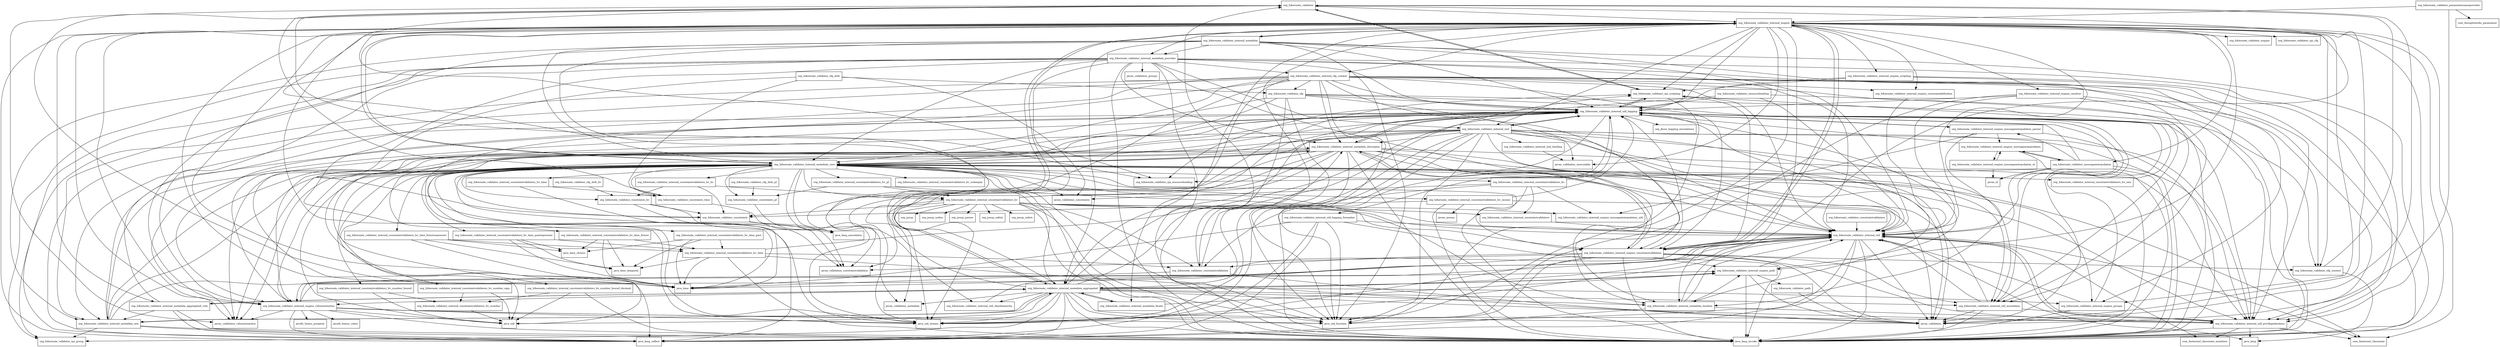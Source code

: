 digraph hibernate_validator_6_0_5_Final_package_dependencies {
  node [shape = box, fontsize=10.0];
  org_hibernate_validator -> java_time;
  org_hibernate_validator -> javax_validation;
  org_hibernate_validator -> javax_validation_valueextraction;
  org_hibernate_validator -> org_hibernate_validator_internal_engine;
  org_hibernate_validator -> org_hibernate_validator_spi_resourceloading;
  org_hibernate_validator -> org_hibernate_validator_spi_scripting;
  org_hibernate_validator_cfg -> java_lang_invoke;
  org_hibernate_validator_cfg -> java_util_function;
  org_hibernate_validator_cfg -> java_util_stream;
  org_hibernate_validator_cfg -> org_hibernate_validator_cfg_context;
  org_hibernate_validator_cfg -> org_hibernate_validator_internal_metadata_core;
  org_hibernate_validator_cfg -> org_hibernate_validator_internal_util;
  org_hibernate_validator_cfg -> org_hibernate_validator_internal_util_annotation;
  org_hibernate_validator_cfg -> org_hibernate_validator_internal_util_logging;
  org_hibernate_validator_cfg_context -> java_lang;
  org_hibernate_validator_cfg_context -> org_hibernate_validator;
  org_hibernate_validator_cfg_defs -> javax_validation_constraints;
  org_hibernate_validator_cfg_defs -> org_hibernate_validator_cfg;
  org_hibernate_validator_cfg_defs -> org_hibernate_validator_constraints;
  org_hibernate_validator_cfg_defs -> org_hibernate_validator_constraints_time;
  org_hibernate_validator_cfg_defs_br -> org_hibernate_validator_constraints_br;
  org_hibernate_validator_cfg_defs_pl -> org_hibernate_validator_constraints_pl;
  org_hibernate_validator_constraints -> java_lang_annotation;
  org_hibernate_validator_constraints -> javax_validation_constraintvalidation;
  org_hibernate_validator_constraints_br -> java_lang_annotation;
  org_hibernate_validator_constraints_br -> javax_validation_constraintvalidation;
  org_hibernate_validator_constraints_br -> org_hibernate_validator_constraints;
  org_hibernate_validator_constraints_pl -> java_lang_annotation;
  org_hibernate_validator_constraints_time -> java_lang_annotation;
  org_hibernate_validator_constraints_time -> org_hibernate_validator;
  org_hibernate_validator_constraintvalidation -> java_time;
  org_hibernate_validator_constraintvalidation -> javax_validation;
  org_hibernate_validator_constraintvalidation -> org_hibernate_validator;
  org_hibernate_validator_constraintvalidation -> org_hibernate_validator_spi_scripting;
  org_hibernate_validator_constraintvalidators -> org_hibernate_validator_internal_util;
  org_hibernate_validator_internal_cfg_context -> java_lang_invoke;
  org_hibernate_validator_internal_cfg_context -> java_lang_reflect;
  org_hibernate_validator_internal_cfg_context -> java_util_function;
  org_hibernate_validator_internal_cfg_context -> java_util_stream;
  org_hibernate_validator_internal_cfg_context -> org_hibernate_validator_cfg;
  org_hibernate_validator_internal_cfg_context -> org_hibernate_validator_cfg_context;
  org_hibernate_validator_internal_cfg_context -> org_hibernate_validator_internal_engine_constraintdefinition;
  org_hibernate_validator_internal_cfg_context -> org_hibernate_validator_internal_engine_constraintvalidation;
  org_hibernate_validator_internal_cfg_context -> org_hibernate_validator_internal_engine_valueextraction;
  org_hibernate_validator_internal_cfg_context -> org_hibernate_validator_internal_metadata_aggregated;
  org_hibernate_validator_internal_cfg_context -> org_hibernate_validator_internal_metadata_core;
  org_hibernate_validator_internal_cfg_context -> org_hibernate_validator_internal_metadata_descriptor;
  org_hibernate_validator_internal_cfg_context -> org_hibernate_validator_internal_metadata_location;
  org_hibernate_validator_internal_cfg_context -> org_hibernate_validator_internal_metadata_raw;
  org_hibernate_validator_internal_cfg_context -> org_hibernate_validator_internal_util;
  org_hibernate_validator_internal_cfg_context -> org_hibernate_validator_internal_util_annotation;
  org_hibernate_validator_internal_cfg_context -> org_hibernate_validator_internal_util_logging;
  org_hibernate_validator_internal_cfg_context -> org_hibernate_validator_internal_util_privilegedactions;
  org_hibernate_validator_internal_cfg_context -> org_hibernate_validator_spi_group;
  org_hibernate_validator_internal_constraintvalidators -> org_hibernate_validator_internal_util;
  org_hibernate_validator_internal_constraintvalidators_bv -> java_lang_invoke;
  org_hibernate_validator_internal_constraintvalidators_bv -> javax_validation_constraints;
  org_hibernate_validator_internal_constraintvalidators_bv -> org_hibernate_validator_constraintvalidation;
  org_hibernate_validator_internal_constraintvalidators_bv -> org_hibernate_validator_internal_constraintvalidators;
  org_hibernate_validator_internal_constraintvalidators_bv -> org_hibernate_validator_internal_engine_messageinterpolation_util;
  org_hibernate_validator_internal_constraintvalidators_bv -> org_hibernate_validator_internal_util_logging;
  org_hibernate_validator_internal_constraintvalidators_bv_money -> java_lang_invoke;
  org_hibernate_validator_internal_constraintvalidators_bv_money -> javax_money;
  org_hibernate_validator_internal_constraintvalidators_bv_money -> org_hibernate_validator_constraints;
  org_hibernate_validator_internal_constraintvalidators_bv_money -> org_hibernate_validator_internal_util;
  org_hibernate_validator_internal_constraintvalidators_bv_money -> org_hibernate_validator_internal_util_logging;
  org_hibernate_validator_internal_constraintvalidators_bv_number -> java_util;
  org_hibernate_validator_internal_constraintvalidators_bv_number_bound -> java_util;
  org_hibernate_validator_internal_constraintvalidators_bv_number_bound -> org_hibernate_validator_internal_constraintvalidators_bv_number;
  org_hibernate_validator_internal_constraintvalidators_bv_number_bound_decimal -> java_lang_invoke;
  org_hibernate_validator_internal_constraintvalidators_bv_number_bound_decimal -> java_util;
  org_hibernate_validator_internal_constraintvalidators_bv_number_bound_decimal -> org_hibernate_validator_internal_constraintvalidators_bv_number;
  org_hibernate_validator_internal_constraintvalidators_bv_number_bound_decimal -> org_hibernate_validator_internal_util_logging;
  org_hibernate_validator_internal_constraintvalidators_bv_number_sign -> java_util;
  org_hibernate_validator_internal_constraintvalidators_bv_number_sign -> org_hibernate_validator_internal_constraintvalidators_bv_number;
  org_hibernate_validator_internal_constraintvalidators_bv_size -> java_lang_invoke;
  org_hibernate_validator_internal_constraintvalidators_bv_size -> org_hibernate_validator_internal_util_logging;
  org_hibernate_validator_internal_constraintvalidators_bv_time -> java_lang_invoke;
  org_hibernate_validator_internal_constraintvalidators_bv_time -> java_time;
  org_hibernate_validator_internal_constraintvalidators_bv_time -> java_time_temporal;
  org_hibernate_validator_internal_constraintvalidators_bv_time -> javax_validation;
  org_hibernate_validator_internal_constraintvalidators_bv_time -> org_hibernate_validator_constraintvalidation;
  org_hibernate_validator_internal_constraintvalidators_bv_time -> org_hibernate_validator_internal_util_logging;
  org_hibernate_validator_internal_constraintvalidators_bv_time_future -> java_time;
  org_hibernate_validator_internal_constraintvalidators_bv_time_future -> java_time_chrono;
  org_hibernate_validator_internal_constraintvalidators_bv_time_future -> java_time_temporal;
  org_hibernate_validator_internal_constraintvalidators_bv_time_future -> org_hibernate_validator_internal_constraintvalidators_bv_time;
  org_hibernate_validator_internal_constraintvalidators_bv_time_futureorpresent -> java_time;
  org_hibernate_validator_internal_constraintvalidators_bv_time_futureorpresent -> java_time_chrono;
  org_hibernate_validator_internal_constraintvalidators_bv_time_futureorpresent -> java_time_temporal;
  org_hibernate_validator_internal_constraintvalidators_bv_time_futureorpresent -> org_hibernate_validator_internal_constraintvalidators_bv_time;
  org_hibernate_validator_internal_constraintvalidators_bv_time_past -> java_time;
  org_hibernate_validator_internal_constraintvalidators_bv_time_past -> java_time_chrono;
  org_hibernate_validator_internal_constraintvalidators_bv_time_past -> java_time_temporal;
  org_hibernate_validator_internal_constraintvalidators_bv_time_past -> org_hibernate_validator_internal_constraintvalidators_bv_time;
  org_hibernate_validator_internal_constraintvalidators_bv_time_pastorpresent -> java_time;
  org_hibernate_validator_internal_constraintvalidators_bv_time_pastorpresent -> java_time_chrono;
  org_hibernate_validator_internal_constraintvalidators_bv_time_pastorpresent -> java_time_temporal;
  org_hibernate_validator_internal_constraintvalidators_bv_time_pastorpresent -> org_hibernate_validator_internal_constraintvalidators_bv_time;
  org_hibernate_validator_internal_constraintvalidators_hv -> java_lang_invoke;
  org_hibernate_validator_internal_constraintvalidators_hv -> java_util_function;
  org_hibernate_validator_internal_constraintvalidators_hv -> java_util_stream;
  org_hibernate_validator_internal_constraintvalidators_hv -> javax_validation_constraintvalidation;
  org_hibernate_validator_internal_constraintvalidators_hv -> org_hibernate_validator_constraints;
  org_hibernate_validator_internal_constraintvalidators_hv -> org_hibernate_validator_constraintvalidation;
  org_hibernate_validator_internal_constraintvalidators_hv -> org_hibernate_validator_internal_constraintvalidators;
  org_hibernate_validator_internal_constraintvalidators_hv -> org_hibernate_validator_internal_engine_constraintvalidation;
  org_hibernate_validator_internal_constraintvalidators_hv -> org_hibernate_validator_internal_engine_messageinterpolation_util;
  org_hibernate_validator_internal_constraintvalidators_hv -> org_hibernate_validator_internal_util;
  org_hibernate_validator_internal_constraintvalidators_hv -> org_hibernate_validator_internal_util_logging;
  org_hibernate_validator_internal_constraintvalidators_hv -> org_hibernate_validator_spi_scripting;
  org_hibernate_validator_internal_constraintvalidators_hv -> org_jsoup;
  org_hibernate_validator_internal_constraintvalidators_hv -> org_jsoup_nodes;
  org_hibernate_validator_internal_constraintvalidators_hv -> org_jsoup_parser;
  org_hibernate_validator_internal_constraintvalidators_hv -> org_jsoup_safety;
  org_hibernate_validator_internal_constraintvalidators_hv -> org_jsoup_select;
  org_hibernate_validator_internal_constraintvalidators_hv_br -> org_hibernate_validator_constraints;
  org_hibernate_validator_internal_constraintvalidators_hv_br -> org_hibernate_validator_constraints_br;
  org_hibernate_validator_internal_constraintvalidators_hv_br -> org_hibernate_validator_internal_constraintvalidators_hv;
  org_hibernate_validator_internal_constraintvalidators_hv_pl -> org_hibernate_validator_constraints_pl;
  org_hibernate_validator_internal_constraintvalidators_hv_pl -> org_hibernate_validator_internal_constraintvalidators_hv;
  org_hibernate_validator_internal_constraintvalidators_hv_pl -> org_hibernate_validator_internal_util;
  org_hibernate_validator_internal_constraintvalidators_hv_time -> java_time;
  org_hibernate_validator_internal_constraintvalidators_hv_time -> org_hibernate_validator_constraints_time;
  org_hibernate_validator_internal_engine -> com_fasterxml_classmate;
  org_hibernate_validator_internal_engine -> java_lang_invoke;
  org_hibernate_validator_internal_engine -> java_lang_reflect;
  org_hibernate_validator_internal_engine -> java_time;
  org_hibernate_validator_internal_engine -> java_util;
  org_hibernate_validator_internal_engine -> java_util_function;
  org_hibernate_validator_internal_engine -> java_util_stream;
  org_hibernate_validator_internal_engine -> javax_validation;
  org_hibernate_validator_internal_engine -> javax_validation_executable;
  org_hibernate_validator_internal_engine -> javax_validation_valueextraction;
  org_hibernate_validator_internal_engine -> org_hibernate_validator_cfg_context;
  org_hibernate_validator_internal_engine -> org_hibernate_validator_constraintvalidation;
  org_hibernate_validator_internal_engine -> org_hibernate_validator_engine;
  org_hibernate_validator_internal_engine -> org_hibernate_validator_internal_cfg_context;
  org_hibernate_validator_internal_engine -> org_hibernate_validator_internal_engine_constraintdefinition;
  org_hibernate_validator_internal_engine -> org_hibernate_validator_internal_engine_constraintvalidation;
  org_hibernate_validator_internal_engine -> org_hibernate_validator_internal_engine_groups;
  org_hibernate_validator_internal_engine -> org_hibernate_validator_internal_engine_path;
  org_hibernate_validator_internal_engine -> org_hibernate_validator_internal_engine_resolver;
  org_hibernate_validator_internal_engine -> org_hibernate_validator_internal_engine_scripting;
  org_hibernate_validator_internal_engine -> org_hibernate_validator_internal_engine_valueextraction;
  org_hibernate_validator_internal_engine -> org_hibernate_validator_internal_metadata;
  org_hibernate_validator_internal_engine -> org_hibernate_validator_internal_metadata_aggregated;
  org_hibernate_validator_internal_engine -> org_hibernate_validator_internal_metadata_aggregated_rule;
  org_hibernate_validator_internal_engine -> org_hibernate_validator_internal_metadata_core;
  org_hibernate_validator_internal_engine -> org_hibernate_validator_internal_metadata_facets;
  org_hibernate_validator_internal_engine -> org_hibernate_validator_internal_metadata_location;
  org_hibernate_validator_internal_engine -> org_hibernate_validator_internal_metadata_provider;
  org_hibernate_validator_internal_engine -> org_hibernate_validator_internal_util;
  org_hibernate_validator_internal_engine -> org_hibernate_validator_internal_util_logging;
  org_hibernate_validator_internal_engine -> org_hibernate_validator_internal_util_privilegedactions;
  org_hibernate_validator_internal_engine -> org_hibernate_validator_internal_xml;
  org_hibernate_validator_internal_engine -> org_hibernate_validator_messageinterpolation;
  org_hibernate_validator_internal_engine -> org_hibernate_validator_spi_cfg;
  org_hibernate_validator_internal_engine -> org_hibernate_validator_spi_resourceloading;
  org_hibernate_validator_internal_engine -> org_hibernate_validator_spi_scripting;
  org_hibernate_validator_internal_engine_constraintdefinition -> org_hibernate_validator_internal_util;
  org_hibernate_validator_internal_engine_constraintvalidation -> java_lang_invoke;
  org_hibernate_validator_internal_engine_constraintvalidation -> java_time;
  org_hibernate_validator_internal_engine_constraintvalidation -> java_util_function;
  org_hibernate_validator_internal_engine_constraintvalidation -> java_util_stream;
  org_hibernate_validator_internal_engine_constraintvalidation -> javax_validation;
  org_hibernate_validator_internal_engine_constraintvalidation -> javax_validation_constraintvalidation;
  org_hibernate_validator_internal_engine_constraintvalidation -> org_hibernate_validator_cfg_context;
  org_hibernate_validator_internal_engine_constraintvalidation -> org_hibernate_validator_constraintvalidation;
  org_hibernate_validator_internal_engine_constraintvalidation -> org_hibernate_validator_internal_engine;
  org_hibernate_validator_internal_engine_constraintvalidation -> org_hibernate_validator_internal_engine_path;
  org_hibernate_validator_internal_engine_constraintvalidation -> org_hibernate_validator_internal_metadata_descriptor;
  org_hibernate_validator_internal_engine_constraintvalidation -> org_hibernate_validator_internal_util;
  org_hibernate_validator_internal_engine_constraintvalidation -> org_hibernate_validator_internal_util_annotation;
  org_hibernate_validator_internal_engine_constraintvalidation -> org_hibernate_validator_internal_util_logging;
  org_hibernate_validator_internal_engine_constraintvalidation -> org_hibernate_validator_internal_util_privilegedactions;
  org_hibernate_validator_internal_engine_constraintvalidation -> org_hibernate_validator_spi_scripting;
  org_hibernate_validator_internal_engine_groups -> java_lang_invoke;
  org_hibernate_validator_internal_engine_groups -> org_hibernate_validator_internal_util;
  org_hibernate_validator_internal_engine_groups -> org_hibernate_validator_internal_util_logging;
  org_hibernate_validator_internal_engine_messageinterpolation -> java_lang_invoke;
  org_hibernate_validator_internal_engine_messageinterpolation -> org_hibernate_validator_internal_engine_messageinterpolation_el;
  org_hibernate_validator_internal_engine_messageinterpolation -> org_hibernate_validator_internal_util_logging;
  org_hibernate_validator_internal_engine_messageinterpolation -> org_hibernate_validator_messageinterpolation;
  org_hibernate_validator_internal_engine_messageinterpolation_el -> javax_el;
  org_hibernate_validator_internal_engine_messageinterpolation_el -> org_hibernate_validator_internal_engine_messageinterpolation;
  org_hibernate_validator_internal_engine_messageinterpolation_parser -> java_lang_invoke;
  org_hibernate_validator_internal_engine_messageinterpolation_parser -> org_hibernate_validator_internal_engine_messageinterpolation;
  org_hibernate_validator_internal_engine_messageinterpolation_parser -> org_hibernate_validator_internal_engine_messageinterpolation_util;
  org_hibernate_validator_internal_engine_messageinterpolation_parser -> org_hibernate_validator_internal_util;
  org_hibernate_validator_internal_engine_messageinterpolation_parser -> org_hibernate_validator_internal_util_logging;
  org_hibernate_validator_internal_engine_path -> java_lang_invoke;
  org_hibernate_validator_internal_engine_path -> javax_validation;
  org_hibernate_validator_internal_engine_path -> org_hibernate_validator_internal_metadata_aggregated;
  org_hibernate_validator_internal_engine_path -> org_hibernate_validator_internal_util;
  org_hibernate_validator_internal_engine_path -> org_hibernate_validator_internal_util_logging;
  org_hibernate_validator_internal_engine_path -> org_hibernate_validator_path;
  org_hibernate_validator_internal_engine_resolver -> java_lang_invoke;
  org_hibernate_validator_internal_engine_resolver -> java_util_function;
  org_hibernate_validator_internal_engine_resolver -> org_hibernate_validator_internal_util;
  org_hibernate_validator_internal_engine_resolver -> org_hibernate_validator_internal_util_logging;
  org_hibernate_validator_internal_engine_resolver -> org_hibernate_validator_internal_util_privilegedactions;
  org_hibernate_validator_internal_engine_scripting -> java_lang_invoke;
  org_hibernate_validator_internal_engine_scripting -> org_hibernate_validator_internal_util_logging;
  org_hibernate_validator_internal_engine_scripting -> org_hibernate_validator_internal_util_privilegedactions;
  org_hibernate_validator_internal_engine_scripting -> org_hibernate_validator_spi_scripting;
  org_hibernate_validator_internal_engine_valueextraction -> java_lang_invoke;
  org_hibernate_validator_internal_engine_valueextraction -> java_lang_reflect;
  org_hibernate_validator_internal_engine_valueextraction -> java_util;
  org_hibernate_validator_internal_engine_valueextraction -> java_util_function;
  org_hibernate_validator_internal_engine_valueextraction -> java_util_stream;
  org_hibernate_validator_internal_engine_valueextraction -> javafx_beans_property;
  org_hibernate_validator_internal_engine_valueextraction -> javafx_beans_value;
  org_hibernate_validator_internal_engine_valueextraction -> javax_validation_valueextraction;
  org_hibernate_validator_internal_engine_valueextraction -> org_hibernate_validator_internal_engine_path;
  org_hibernate_validator_internal_engine_valueextraction -> org_hibernate_validator_internal_util;
  org_hibernate_validator_internal_engine_valueextraction -> org_hibernate_validator_internal_util_logging;
  org_hibernate_validator_internal_engine_valueextraction -> org_hibernate_validator_internal_util_privilegedactions;
  org_hibernate_validator_internal_metadata -> java_lang_invoke;
  org_hibernate_validator_internal_metadata -> java_util_function;
  org_hibernate_validator_internal_metadata -> org_hibernate_validator_internal_engine;
  org_hibernate_validator_internal_metadata -> org_hibernate_validator_internal_engine_groups;
  org_hibernate_validator_internal_metadata -> org_hibernate_validator_internal_engine_valueextraction;
  org_hibernate_validator_internal_metadata -> org_hibernate_validator_internal_metadata_aggregated;
  org_hibernate_validator_internal_metadata -> org_hibernate_validator_internal_metadata_core;
  org_hibernate_validator_internal_metadata -> org_hibernate_validator_internal_metadata_provider;
  org_hibernate_validator_internal_metadata -> org_hibernate_validator_internal_metadata_raw;
  org_hibernate_validator_internal_metadata -> org_hibernate_validator_internal_util;
  org_hibernate_validator_internal_metadata -> org_hibernate_validator_internal_util_classhierarchy;
  org_hibernate_validator_internal_metadata -> org_hibernate_validator_internal_util_logging;
  org_hibernate_validator_internal_metadata_aggregated -> java_lang_invoke;
  org_hibernate_validator_internal_metadata_aggregated -> java_lang_reflect;
  org_hibernate_validator_internal_metadata_aggregated -> java_util;
  org_hibernate_validator_internal_metadata_aggregated -> java_util_function;
  org_hibernate_validator_internal_metadata_aggregated -> java_util_stream;
  org_hibernate_validator_internal_metadata_aggregated -> javax_validation;
  org_hibernate_validator_internal_metadata_aggregated -> javax_validation_metadata;
  org_hibernate_validator_internal_metadata_aggregated -> org_hibernate_validator;
  org_hibernate_validator_internal_metadata_aggregated -> org_hibernate_validator_internal_engine;
  org_hibernate_validator_internal_metadata_aggregated -> org_hibernate_validator_internal_engine_groups;
  org_hibernate_validator_internal_metadata_aggregated -> org_hibernate_validator_internal_engine_path;
  org_hibernate_validator_internal_metadata_aggregated -> org_hibernate_validator_internal_engine_valueextraction;
  org_hibernate_validator_internal_metadata_aggregated -> org_hibernate_validator_internal_metadata_aggregated_rule;
  org_hibernate_validator_internal_metadata_aggregated -> org_hibernate_validator_internal_metadata_core;
  org_hibernate_validator_internal_metadata_aggregated -> org_hibernate_validator_internal_metadata_descriptor;
  org_hibernate_validator_internal_metadata_aggregated -> org_hibernate_validator_internal_metadata_facets;
  org_hibernate_validator_internal_metadata_aggregated -> org_hibernate_validator_internal_metadata_location;
  org_hibernate_validator_internal_metadata_aggregated -> org_hibernate_validator_internal_metadata_raw;
  org_hibernate_validator_internal_metadata_aggregated -> org_hibernate_validator_internal_util;
  org_hibernate_validator_internal_metadata_aggregated -> org_hibernate_validator_internal_util_annotation;
  org_hibernate_validator_internal_metadata_aggregated -> org_hibernate_validator_internal_util_classhierarchy;
  org_hibernate_validator_internal_metadata_aggregated -> org_hibernate_validator_internal_util_logging;
  org_hibernate_validator_internal_metadata_aggregated -> org_hibernate_validator_internal_util_privilegedactions;
  org_hibernate_validator_internal_metadata_aggregated -> org_hibernate_validator_spi_group;
  org_hibernate_validator_internal_metadata_aggregated_rule -> java_lang_invoke;
  org_hibernate_validator_internal_metadata_aggregated_rule -> java_lang_reflect;
  org_hibernate_validator_internal_metadata_aggregated_rule -> org_hibernate_validator_internal_metadata_aggregated;
  org_hibernate_validator_internal_metadata_aggregated_rule -> org_hibernate_validator_internal_metadata_raw;
  org_hibernate_validator_internal_metadata_aggregated_rule -> org_hibernate_validator_internal_util_logging;
  org_hibernate_validator_internal_metadata_core -> com_fasterxml_classmate;
  org_hibernate_validator_internal_metadata_core -> java_lang_invoke;
  org_hibernate_validator_internal_metadata_core -> java_util;
  org_hibernate_validator_internal_metadata_core -> java_util_function;
  org_hibernate_validator_internal_metadata_core -> java_util_stream;
  org_hibernate_validator_internal_metadata_core -> javax_validation;
  org_hibernate_validator_internal_metadata_core -> javax_validation_constraints;
  org_hibernate_validator_internal_metadata_core -> javax_validation_constraintvalidation;
  org_hibernate_validator_internal_metadata_core -> javax_validation_metadata;
  org_hibernate_validator_internal_metadata_core -> javax_validation_valueextraction;
  org_hibernate_validator_internal_metadata_core -> org_hibernate_validator_constraints;
  org_hibernate_validator_internal_metadata_core -> org_hibernate_validator_constraints_br;
  org_hibernate_validator_internal_metadata_core -> org_hibernate_validator_constraints_pl;
  org_hibernate_validator_internal_metadata_core -> org_hibernate_validator_constraints_time;
  org_hibernate_validator_internal_metadata_core -> org_hibernate_validator_internal_constraintvalidators_bv;
  org_hibernate_validator_internal_metadata_core -> org_hibernate_validator_internal_constraintvalidators_bv_money;
  org_hibernate_validator_internal_metadata_core -> org_hibernate_validator_internal_constraintvalidators_bv_notempty;
  org_hibernate_validator_internal_metadata_core -> org_hibernate_validator_internal_constraintvalidators_bv_number_bound;
  org_hibernate_validator_internal_metadata_core -> org_hibernate_validator_internal_constraintvalidators_bv_number_bound_decimal;
  org_hibernate_validator_internal_metadata_core -> org_hibernate_validator_internal_constraintvalidators_bv_number_sign;
  org_hibernate_validator_internal_metadata_core -> org_hibernate_validator_internal_constraintvalidators_bv_size;
  org_hibernate_validator_internal_metadata_core -> org_hibernate_validator_internal_constraintvalidators_bv_time_future;
  org_hibernate_validator_internal_metadata_core -> org_hibernate_validator_internal_constraintvalidators_bv_time_futureorpresent;
  org_hibernate_validator_internal_metadata_core -> org_hibernate_validator_internal_constraintvalidators_bv_time_past;
  org_hibernate_validator_internal_metadata_core -> org_hibernate_validator_internal_constraintvalidators_bv_time_pastorpresent;
  org_hibernate_validator_internal_metadata_core -> org_hibernate_validator_internal_constraintvalidators_hv;
  org_hibernate_validator_internal_metadata_core -> org_hibernate_validator_internal_constraintvalidators_hv_br;
  org_hibernate_validator_internal_metadata_core -> org_hibernate_validator_internal_constraintvalidators_hv_pl;
  org_hibernate_validator_internal_metadata_core -> org_hibernate_validator_internal_constraintvalidators_hv_time;
  org_hibernate_validator_internal_metadata_core -> org_hibernate_validator_internal_engine;
  org_hibernate_validator_internal_metadata_core -> org_hibernate_validator_internal_engine_constraintvalidation;
  org_hibernate_validator_internal_metadata_core -> org_hibernate_validator_internal_engine_valueextraction;
  org_hibernate_validator_internal_metadata_core -> org_hibernate_validator_internal_metadata_descriptor;
  org_hibernate_validator_internal_metadata_core -> org_hibernate_validator_internal_metadata_location;
  org_hibernate_validator_internal_metadata_core -> org_hibernate_validator_internal_util;
  org_hibernate_validator_internal_metadata_core -> org_hibernate_validator_internal_util_logging;
  org_hibernate_validator_internal_metadata_core -> org_hibernate_validator_internal_util_privilegedactions;
  org_hibernate_validator_internal_metadata_descriptor -> java_lang_annotation;
  org_hibernate_validator_internal_metadata_descriptor -> java_lang_invoke;
  org_hibernate_validator_internal_metadata_descriptor -> java_lang_reflect;
  org_hibernate_validator_internal_metadata_descriptor -> java_util_function;
  org_hibernate_validator_internal_metadata_descriptor -> java_util_stream;
  org_hibernate_validator_internal_metadata_descriptor -> javax_validation;
  org_hibernate_validator_internal_metadata_descriptor -> javax_validation_constraintvalidation;
  org_hibernate_validator_internal_metadata_descriptor -> javax_validation_metadata;
  org_hibernate_validator_internal_metadata_descriptor -> javax_validation_valueextraction;
  org_hibernate_validator_internal_metadata_descriptor -> org_hibernate_validator_internal_engine_constraintvalidation;
  org_hibernate_validator_internal_metadata_descriptor -> org_hibernate_validator_internal_engine_groups;
  org_hibernate_validator_internal_metadata_descriptor -> org_hibernate_validator_internal_metadata_core;
  org_hibernate_validator_internal_metadata_descriptor -> org_hibernate_validator_internal_util;
  org_hibernate_validator_internal_metadata_descriptor -> org_hibernate_validator_internal_util_annotation;
  org_hibernate_validator_internal_metadata_descriptor -> org_hibernate_validator_internal_util_logging;
  org_hibernate_validator_internal_metadata_descriptor -> org_hibernate_validator_internal_util_privilegedactions;
  org_hibernate_validator_internal_metadata_facets -> org_hibernate_validator_internal_engine_path;
  org_hibernate_validator_internal_metadata_facets -> org_hibernate_validator_internal_metadata_aggregated;
  org_hibernate_validator_internal_metadata_location -> java_lang_reflect;
  org_hibernate_validator_internal_metadata_location -> org_hibernate_validator;
  org_hibernate_validator_internal_metadata_location -> org_hibernate_validator_internal_engine_path;
  org_hibernate_validator_internal_metadata_location -> org_hibernate_validator_internal_util;
  org_hibernate_validator_internal_metadata_location -> org_hibernate_validator_internal_util_privilegedactions;
  org_hibernate_validator_internal_metadata_provider -> java_lang_invoke;
  org_hibernate_validator_internal_metadata_provider -> java_lang_reflect;
  org_hibernate_validator_internal_metadata_provider -> java_util_function;
  org_hibernate_validator_internal_metadata_provider -> java_util_stream;
  org_hibernate_validator_internal_metadata_provider -> javax_validation_groups;
  org_hibernate_validator_internal_metadata_provider -> org_hibernate_validator_internal_cfg_context;
  org_hibernate_validator_internal_metadata_provider -> org_hibernate_validator_internal_engine_valueextraction;
  org_hibernate_validator_internal_metadata_provider -> org_hibernate_validator_internal_metadata_aggregated;
  org_hibernate_validator_internal_metadata_provider -> org_hibernate_validator_internal_metadata_core;
  org_hibernate_validator_internal_metadata_provider -> org_hibernate_validator_internal_metadata_descriptor;
  org_hibernate_validator_internal_metadata_provider -> org_hibernate_validator_internal_metadata_location;
  org_hibernate_validator_internal_metadata_provider -> org_hibernate_validator_internal_metadata_raw;
  org_hibernate_validator_internal_metadata_provider -> org_hibernate_validator_internal_util;
  org_hibernate_validator_internal_metadata_provider -> org_hibernate_validator_internal_util_annotation;
  org_hibernate_validator_internal_metadata_provider -> org_hibernate_validator_internal_util_logging;
  org_hibernate_validator_internal_metadata_provider -> org_hibernate_validator_internal_util_privilegedactions;
  org_hibernate_validator_internal_metadata_provider -> org_hibernate_validator_internal_xml;
  org_hibernate_validator_internal_metadata_provider -> org_hibernate_validator_spi_group;
  org_hibernate_validator_internal_metadata_raw -> java_lang_invoke;
  org_hibernate_validator_internal_metadata_raw -> java_lang_reflect;
  org_hibernate_validator_internal_metadata_raw -> org_hibernate_validator_internal_metadata_aggregated;
  org_hibernate_validator_internal_metadata_raw -> org_hibernate_validator_internal_metadata_core;
  org_hibernate_validator_internal_metadata_raw -> org_hibernate_validator_internal_metadata_descriptor;
  org_hibernate_validator_internal_metadata_raw -> org_hibernate_validator_internal_util;
  org_hibernate_validator_internal_metadata_raw -> org_hibernate_validator_internal_util_logging;
  org_hibernate_validator_internal_metadata_raw -> org_hibernate_validator_spi_group;
  org_hibernate_validator_internal_util -> com_fasterxml_classmate;
  org_hibernate_validator_internal_util -> com_fasterxml_classmate_members;
  org_hibernate_validator_internal_util -> java_lang;
  org_hibernate_validator_internal_util -> java_lang_invoke;
  org_hibernate_validator_internal_util -> java_lang_reflect;
  org_hibernate_validator_internal_util -> java_util_function;
  org_hibernate_validator_internal_util -> java_util_stream;
  org_hibernate_validator_internal_util -> javax_validation;
  org_hibernate_validator_internal_util -> org_hibernate_validator_internal_engine_constraintvalidation;
  org_hibernate_validator_internal_util -> org_hibernate_validator_internal_engine_valueextraction;
  org_hibernate_validator_internal_util -> org_hibernate_validator_internal_util_logging;
  org_hibernate_validator_internal_util -> org_hibernate_validator_internal_util_privilegedactions;
  org_hibernate_validator_internal_util_annotation -> java_lang_invoke;
  org_hibernate_validator_internal_util_annotation -> javax_validation;
  org_hibernate_validator_internal_util_annotation -> org_hibernate_validator_internal_metadata_core;
  org_hibernate_validator_internal_util_annotation -> org_hibernate_validator_internal_util;
  org_hibernate_validator_internal_util_annotation -> org_hibernate_validator_internal_util_logging;
  org_hibernate_validator_internal_util_annotation -> org_hibernate_validator_internal_util_privilegedactions;
  org_hibernate_validator_internal_util_classhierarchy -> org_hibernate_validator_internal_util;
  org_hibernate_validator_internal_util_logging -> java_lang_invoke;
  org_hibernate_validator_internal_util_logging -> java_lang_reflect;
  org_hibernate_validator_internal_util_logging -> java_time;
  org_hibernate_validator_internal_util_logging -> javax_validation;
  org_hibernate_validator_internal_util_logging -> javax_validation_valueextraction;
  org_hibernate_validator_internal_util_logging -> org_hibernate_validator_internal_engine_messageinterpolation_parser;
  org_hibernate_validator_internal_util_logging -> org_hibernate_validator_internal_metadata_descriptor;
  org_hibernate_validator_internal_util_logging -> org_hibernate_validator_internal_metadata_location;
  org_hibernate_validator_internal_util_logging -> org_hibernate_validator_internal_util_logging_formatter;
  org_hibernate_validator_internal_util_logging -> org_hibernate_validator_internal_xml;
  org_hibernate_validator_internal_util_logging -> org_hibernate_validator_spi_scripting;
  org_hibernate_validator_internal_util_logging -> org_jboss_logging_annotations;
  org_hibernate_validator_internal_util_logging_formatter -> java_lang_invoke;
  org_hibernate_validator_internal_util_logging_formatter -> java_lang_reflect;
  org_hibernate_validator_internal_util_logging_formatter -> java_time;
  org_hibernate_validator_internal_util_logging_formatter -> java_util_function;
  org_hibernate_validator_internal_util_logging_formatter -> java_util_stream;
  org_hibernate_validator_internal_util_logging_formatter -> org_hibernate_validator_internal_util;
  org_hibernate_validator_internal_util_privilegedactions -> com_fasterxml_classmate;
  org_hibernate_validator_internal_util_privilegedactions -> com_fasterxml_classmate_members;
  org_hibernate_validator_internal_util_privilegedactions -> java_lang;
  org_hibernate_validator_internal_util_privilegedactions -> java_lang_invoke;
  org_hibernate_validator_internal_util_privilegedactions -> org_hibernate_validator_internal_util;
  org_hibernate_validator_internal_util_privilegedactions -> org_hibernate_validator_internal_util_logging;
  org_hibernate_validator_internal_xml -> java_lang_invoke;
  org_hibernate_validator_internal_xml -> java_lang_reflect;
  org_hibernate_validator_internal_xml -> java_util;
  org_hibernate_validator_internal_xml -> java_util_function;
  org_hibernate_validator_internal_xml -> java_util_stream;
  org_hibernate_validator_internal_xml -> javax_validation;
  org_hibernate_validator_internal_xml -> javax_validation_executable;
  org_hibernate_validator_internal_xml -> javax_validation_valueextraction;
  org_hibernate_validator_internal_xml -> org_hibernate_validator_internal_engine_constraintvalidation;
  org_hibernate_validator_internal_xml -> org_hibernate_validator_internal_engine_valueextraction;
  org_hibernate_validator_internal_xml -> org_hibernate_validator_internal_metadata_aggregated;
  org_hibernate_validator_internal_xml -> org_hibernate_validator_internal_metadata_core;
  org_hibernate_validator_internal_xml -> org_hibernate_validator_internal_metadata_descriptor;
  org_hibernate_validator_internal_xml -> org_hibernate_validator_internal_metadata_location;
  org_hibernate_validator_internal_xml -> org_hibernate_validator_internal_metadata_raw;
  org_hibernate_validator_internal_xml -> org_hibernate_validator_internal_util;
  org_hibernate_validator_internal_xml -> org_hibernate_validator_internal_util_annotation;
  org_hibernate_validator_internal_xml -> org_hibernate_validator_internal_util_logging;
  org_hibernate_validator_internal_xml -> org_hibernate_validator_internal_util_privilegedactions;
  org_hibernate_validator_internal_xml -> org_hibernate_validator_internal_xml_binding;
  org_hibernate_validator_internal_xml_binding -> javax_validation_executable;
  org_hibernate_validator_messageinterpolation -> java_lang_invoke;
  org_hibernate_validator_messageinterpolation -> javax_el;
  org_hibernate_validator_messageinterpolation -> org_hibernate_validator_internal_engine_messageinterpolation;
  org_hibernate_validator_messageinterpolation -> org_hibernate_validator_internal_engine_messageinterpolation_parser;
  org_hibernate_validator_messageinterpolation -> org_hibernate_validator_internal_util;
  org_hibernate_validator_messageinterpolation -> org_hibernate_validator_internal_util_logging;
  org_hibernate_validator_messageinterpolation -> org_hibernate_validator_internal_util_privilegedactions;
  org_hibernate_validator_messageinterpolation -> org_hibernate_validator_spi_resourceloading;
  org_hibernate_validator_parameternameprovider -> com_thoughtworks_paranamer;
  org_hibernate_validator_parameternameprovider -> javax_validation;
  org_hibernate_validator_parameternameprovider -> org_hibernate_validator_internal_engine;
  org_hibernate_validator_path -> javax_validation;
  org_hibernate_validator_resourceloading -> org_hibernate_validator_internal_util;
  org_hibernate_validator_resourceloading -> org_hibernate_validator_internal_util_logging;
  org_hibernate_validator_resourceloading -> org_hibernate_validator_internal_util_privilegedactions;
  org_hibernate_validator_resourceloading -> org_hibernate_validator_spi_resourceloading;
  org_hibernate_validator_spi_scripting -> java_lang_invoke;
  org_hibernate_validator_spi_scripting -> java_util_function;
  org_hibernate_validator_spi_scripting -> org_hibernate_validator;
  org_hibernate_validator_spi_scripting -> org_hibernate_validator_internal_util_logging;
}
